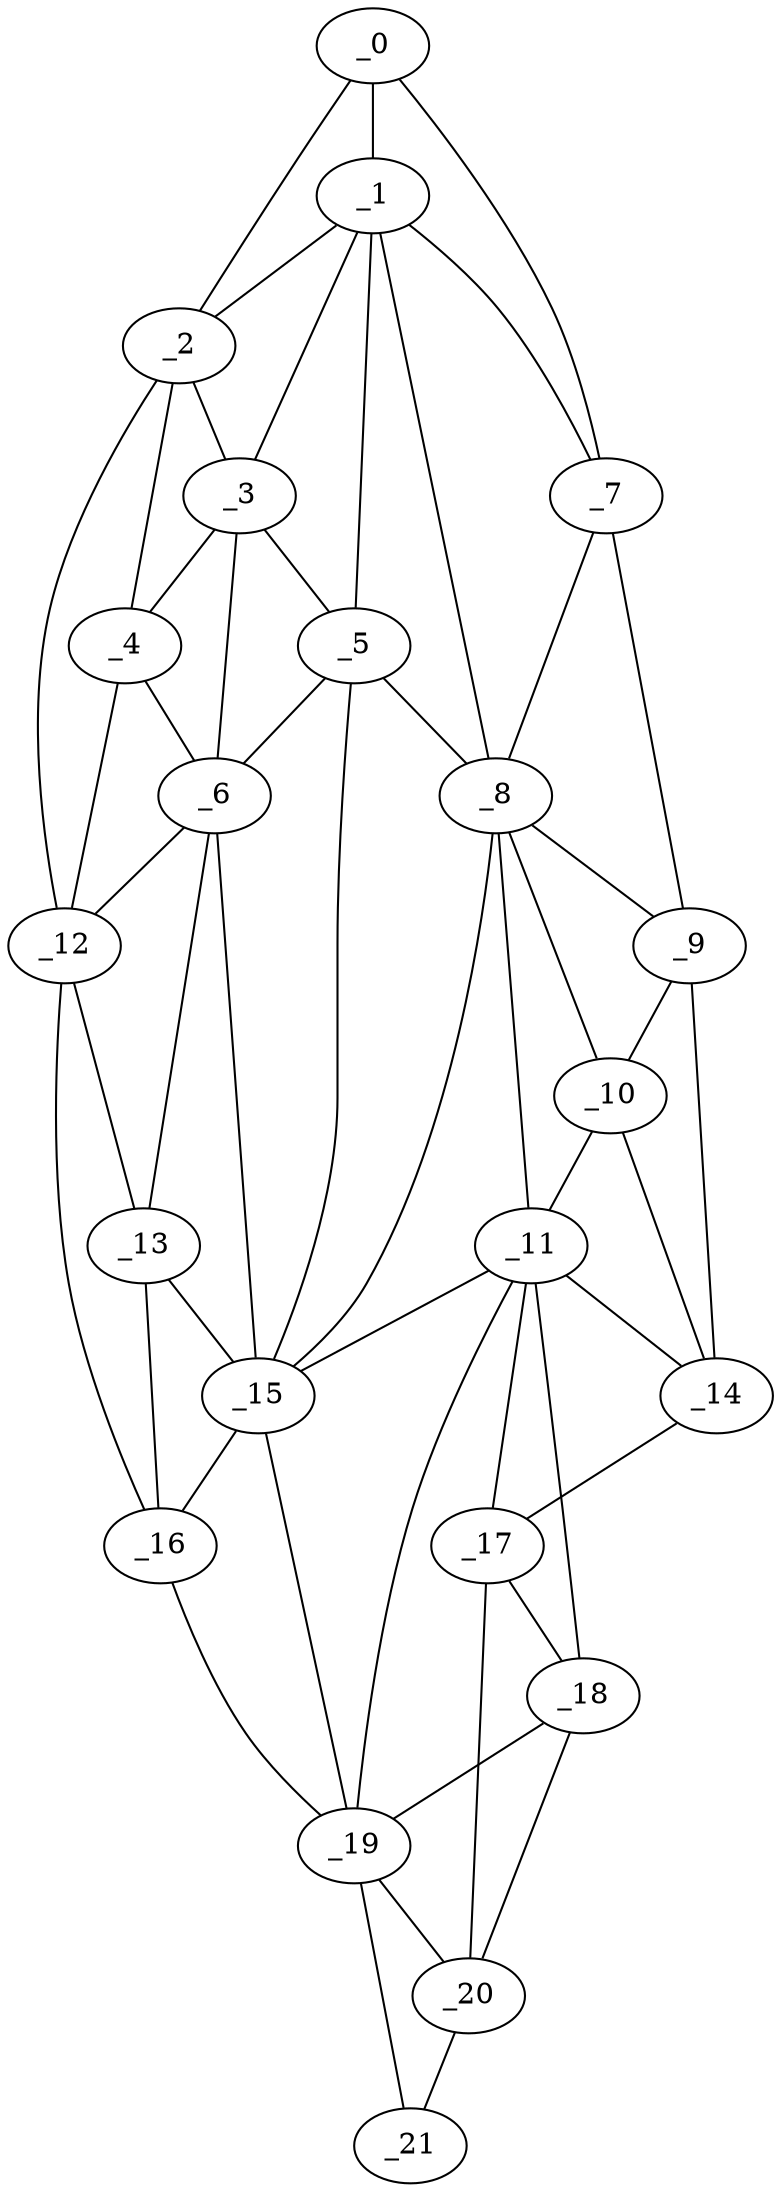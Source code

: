graph "obj27__75.gxl" {
	_0	 [x=7,
		y=31];
	_1	 [x=20,
		y=41];
	_0 -- _1	 [valence=2];
	_2	 [x=31,
		y=29];
	_0 -- _2	 [valence=1];
	_7	 [x=54,
		y=97];
	_0 -- _7	 [valence=1];
	_1 -- _2	 [valence=1];
	_3	 [x=39,
		y=41];
	_1 -- _3	 [valence=2];
	_5	 [x=47,
		y=52];
	_1 -- _5	 [valence=1];
	_1 -- _7	 [valence=2];
	_8	 [x=58,
		y=79];
	_1 -- _8	 [valence=2];
	_2 -- _3	 [valence=2];
	_4	 [x=42,
		y=32];
	_2 -- _4	 [valence=2];
	_12	 [x=83,
		y=28];
	_2 -- _12	 [valence=1];
	_3 -- _4	 [valence=2];
	_3 -- _5	 [valence=1];
	_6	 [x=49,
		y=42];
	_3 -- _6	 [valence=2];
	_4 -- _6	 [valence=2];
	_4 -- _12	 [valence=2];
	_5 -- _6	 [valence=2];
	_5 -- _8	 [valence=2];
	_15	 [x=90,
		y=48];
	_5 -- _15	 [valence=1];
	_6 -- _12	 [valence=1];
	_13	 [x=86,
		y=38];
	_6 -- _13	 [valence=1];
	_6 -- _15	 [valence=2];
	_7 -- _8	 [valence=2];
	_9	 [x=61,
		y=99];
	_7 -- _9	 [valence=1];
	_8 -- _9	 [valence=1];
	_10	 [x=74,
		y=98];
	_8 -- _10	 [valence=2];
	_11	 [x=82,
		y=94];
	_8 -- _11	 [valence=1];
	_8 -- _15	 [valence=1];
	_9 -- _10	 [valence=2];
	_14	 [x=89,
		y=101];
	_9 -- _14	 [valence=1];
	_10 -- _11	 [valence=2];
	_10 -- _14	 [valence=2];
	_11 -- _14	 [valence=1];
	_11 -- _15	 [valence=2];
	_17	 [x=96,
		y=100];
	_11 -- _17	 [valence=2];
	_18	 [x=106,
		y=94];
	_11 -- _18	 [valence=1];
	_19	 [x=116,
		y=71];
	_11 -- _19	 [valence=2];
	_12 -- _13	 [valence=2];
	_16	 [x=95,
		y=41];
	_12 -- _16	 [valence=1];
	_13 -- _15	 [valence=2];
	_13 -- _16	 [valence=1];
	_14 -- _17	 [valence=1];
	_15 -- _16	 [valence=2];
	_15 -- _19	 [valence=1];
	_16 -- _19	 [valence=1];
	_17 -- _18	 [valence=2];
	_20	 [x=120,
		y=92];
	_17 -- _20	 [valence=1];
	_18 -- _19	 [valence=2];
	_18 -- _20	 [valence=1];
	_19 -- _20	 [valence=1];
	_21	 [x=126,
		y=89];
	_19 -- _21	 [valence=1];
	_20 -- _21	 [valence=1];
}

